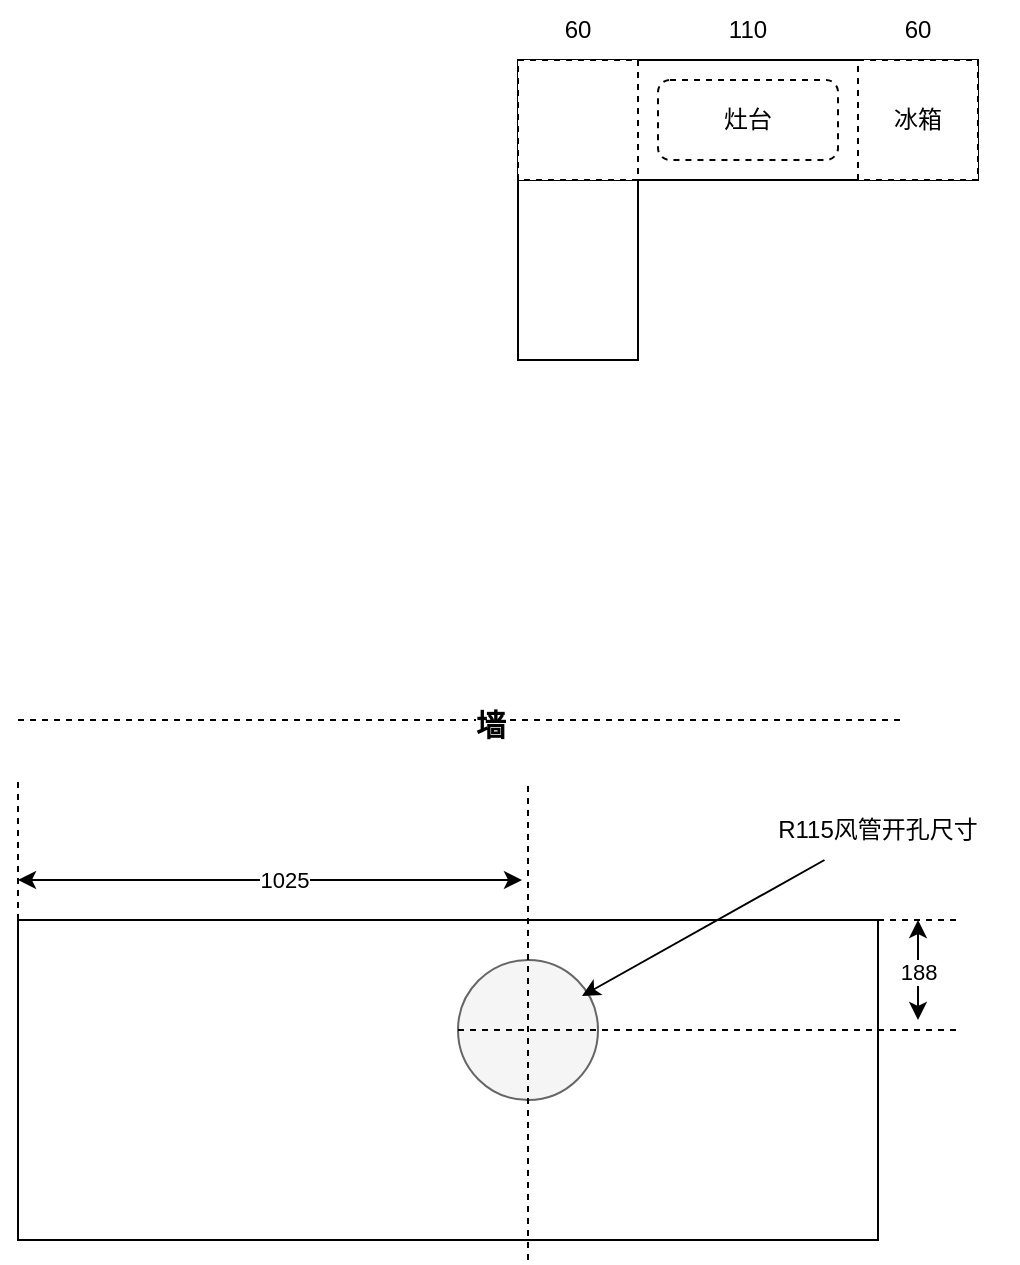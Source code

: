 <mxfile version="27.1.4">
  <diagram name="第 1 页" id="qWH0tejkIUYA-mNvJ_dW">
    <mxGraphModel dx="788" dy="297" grid="1" gridSize="10" guides="1" tooltips="1" connect="1" arrows="1" fold="1" page="1" pageScale="1" pageWidth="827" pageHeight="1169" math="0" shadow="0">
      <root>
        <mxCell id="0" />
        <mxCell id="1" parent="0" />
        <mxCell id="kG2VPN0yLixIVYURetCY-2" value="" style="rounded=0;whiteSpace=wrap;html=1;" vertex="1" parent="1">
          <mxGeometry x="290" y="360" width="230" height="60" as="geometry" />
        </mxCell>
        <mxCell id="kG2VPN0yLixIVYURetCY-3" value="" style="rounded=0;whiteSpace=wrap;html=1;" vertex="1" parent="1">
          <mxGeometry x="290" y="420" width="60" height="90" as="geometry" />
        </mxCell>
        <mxCell id="kG2VPN0yLixIVYURetCY-4" value="冰箱" style="rounded=0;whiteSpace=wrap;html=1;dashed=1;" vertex="1" parent="1">
          <mxGeometry x="460" y="360" width="60" height="60" as="geometry" />
        </mxCell>
        <mxCell id="kG2VPN0yLixIVYURetCY-5" value="60" style="text;html=1;align=center;verticalAlign=middle;whiteSpace=wrap;rounded=0;" vertex="1" parent="1">
          <mxGeometry x="460" y="330" width="60" height="30" as="geometry" />
        </mxCell>
        <mxCell id="kG2VPN0yLixIVYURetCY-6" value="" style="rounded=0;whiteSpace=wrap;html=1;strokeColor=default;dashed=1;" vertex="1" parent="1">
          <mxGeometry x="290" y="360" width="60" height="60" as="geometry" />
        </mxCell>
        <mxCell id="kG2VPN0yLixIVYURetCY-7" value="60" style="text;html=1;align=center;verticalAlign=middle;whiteSpace=wrap;rounded=0;" vertex="1" parent="1">
          <mxGeometry x="290" y="330" width="60" height="30" as="geometry" />
        </mxCell>
        <mxCell id="kG2VPN0yLixIVYURetCY-8" value="110" style="text;html=1;align=center;verticalAlign=middle;whiteSpace=wrap;rounded=0;" vertex="1" parent="1">
          <mxGeometry x="350" y="330" width="110" height="30" as="geometry" />
        </mxCell>
        <mxCell id="kG2VPN0yLixIVYURetCY-9" value="灶台" style="rounded=1;whiteSpace=wrap;html=1;dashed=1;" vertex="1" parent="1">
          <mxGeometry x="360" y="370" width="90" height="40" as="geometry" />
        </mxCell>
        <mxCell id="kG2VPN0yLixIVYURetCY-10" value="" style="rounded=0;whiteSpace=wrap;html=1;align=left;verticalAlign=top;fontStyle=1" vertex="1" parent="1">
          <mxGeometry x="40" y="790" width="430" height="160" as="geometry" />
        </mxCell>
        <mxCell id="kG2VPN0yLixIVYURetCY-12" value="" style="ellipse;whiteSpace=wrap;html=1;aspect=fixed;fillColor=#f5f5f5;fontColor=#333333;strokeColor=#666666;" vertex="1" parent="1">
          <mxGeometry x="260" y="810" width="70" height="70" as="geometry" />
        </mxCell>
        <mxCell id="kG2VPN0yLixIVYURetCY-14" value="" style="endArrow=none;dashed=1;html=1;rounded=0;exitX=0;exitY=0;exitDx=0;exitDy=0;" edge="1" parent="1" source="kG2VPN0yLixIVYURetCY-10">
          <mxGeometry width="50" height="50" relative="1" as="geometry">
            <mxPoint x="120" y="790" as="sourcePoint" />
            <mxPoint x="40" y="720" as="targetPoint" />
          </mxGeometry>
        </mxCell>
        <mxCell id="kG2VPN0yLixIVYURetCY-15" value="" style="endArrow=none;dashed=1;html=1;rounded=0;" edge="1" parent="1">
          <mxGeometry width="50" height="50" relative="1" as="geometry">
            <mxPoint x="295" y="960" as="sourcePoint" />
            <mxPoint x="295" y="720" as="targetPoint" />
          </mxGeometry>
        </mxCell>
        <mxCell id="kG2VPN0yLixIVYURetCY-20" value="" style="endArrow=none;dashed=1;html=1;rounded=0;exitX=0;exitY=0.5;exitDx=0;exitDy=0;" edge="1" parent="1" source="kG2VPN0yLixIVYURetCY-12">
          <mxGeometry width="50" height="50" relative="1" as="geometry">
            <mxPoint x="520" y="860" as="sourcePoint" />
            <mxPoint x="510" y="845" as="targetPoint" />
          </mxGeometry>
        </mxCell>
        <mxCell id="kG2VPN0yLixIVYURetCY-21" value="" style="endArrow=none;dashed=1;html=1;rounded=0;exitX=0.873;exitY=0.024;exitDx=0;exitDy=0;exitPerimeter=0;" edge="1" parent="1">
          <mxGeometry width="50" height="50" relative="1" as="geometry">
            <mxPoint x="470.0" y="790.0" as="sourcePoint" />
            <mxPoint x="510" y="790" as="targetPoint" />
          </mxGeometry>
        </mxCell>
        <mxCell id="kG2VPN0yLixIVYURetCY-23" value="" style="endArrow=classic;startArrow=classic;html=1;rounded=0;" edge="1" parent="1">
          <mxGeometry width="50" height="50" relative="1" as="geometry">
            <mxPoint x="40" y="770" as="sourcePoint" />
            <mxPoint x="292" y="770" as="targetPoint" />
          </mxGeometry>
        </mxCell>
        <mxCell id="kG2VPN0yLixIVYURetCY-24" value="1025" style="edgeLabel;html=1;align=center;verticalAlign=middle;resizable=0;points=[];" vertex="1" connectable="0" parent="kG2VPN0yLixIVYURetCY-23">
          <mxGeometry x="0.052" relative="1" as="geometry">
            <mxPoint as="offset" />
          </mxGeometry>
        </mxCell>
        <mxCell id="kG2VPN0yLixIVYURetCY-25" value="" style="endArrow=classic;startArrow=classic;html=1;rounded=0;" edge="1" parent="1">
          <mxGeometry width="50" height="50" relative="1" as="geometry">
            <mxPoint x="490" y="840" as="sourcePoint" />
            <mxPoint x="490" y="790" as="targetPoint" />
          </mxGeometry>
        </mxCell>
        <mxCell id="kG2VPN0yLixIVYURetCY-26" value="188" style="edgeLabel;html=1;align=center;verticalAlign=middle;resizable=0;points=[];" vertex="1" connectable="0" parent="kG2VPN0yLixIVYURetCY-25">
          <mxGeometry x="-0.017" relative="1" as="geometry">
            <mxPoint as="offset" />
          </mxGeometry>
        </mxCell>
        <mxCell id="kG2VPN0yLixIVYURetCY-27" value="" style="endArrow=classic;html=1;rounded=0;entryX=0.886;entryY=0.257;entryDx=0;entryDy=0;entryPerimeter=0;" edge="1" parent="1" source="kG2VPN0yLixIVYURetCY-28" target="kG2VPN0yLixIVYURetCY-12">
          <mxGeometry width="50" height="50" relative="1" as="geometry">
            <mxPoint x="430" y="750" as="sourcePoint" />
            <mxPoint x="480" y="710" as="targetPoint" />
          </mxGeometry>
        </mxCell>
        <mxCell id="kG2VPN0yLixIVYURetCY-28" value="R115风管开孔尺寸" style="text;html=1;align=center;verticalAlign=middle;whiteSpace=wrap;rounded=0;labelBorderColor=none;" vertex="1" parent="1">
          <mxGeometry x="400" y="730" width="140" height="30" as="geometry" />
        </mxCell>
        <mxCell id="kG2VPN0yLixIVYURetCY-30" value="" style="endArrow=none;dashed=1;html=1;rounded=0;" edge="1" parent="1">
          <mxGeometry width="50" height="50" relative="1" as="geometry">
            <mxPoint x="40" y="690" as="sourcePoint" />
            <mxPoint x="481.667" y="690" as="targetPoint" />
          </mxGeometry>
        </mxCell>
        <mxCell id="kG2VPN0yLixIVYURetCY-31" value="&lt;b&gt;&lt;font style=&quot;font-size: 15px;&quot;&gt;墙&lt;/font&gt;&lt;/b&gt;" style="edgeLabel;html=1;align=center;verticalAlign=middle;resizable=0;points=[];" vertex="1" connectable="0" parent="kG2VPN0yLixIVYURetCY-30">
          <mxGeometry x="0.066" y="-2" relative="1" as="geometry">
            <mxPoint as="offset" />
          </mxGeometry>
        </mxCell>
      </root>
    </mxGraphModel>
  </diagram>
</mxfile>
